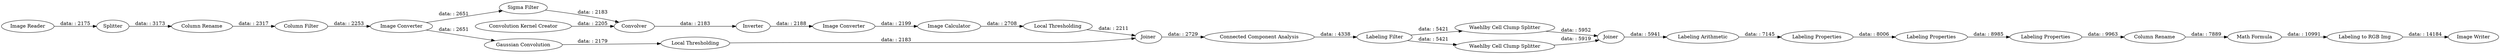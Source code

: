 digraph {
	"-6065555914690283392_118" [label="Image Writer"]
	"-6065555914690283392_101" [label=Splitter]
	"6024185503954846766_92" [label=Inverter]
	"-6065555914690283392_119" [label="Labeling to RGB Img"]
	"-6065555914690283392_96" [label=Joiner]
	"-6065555914690283392_117" [label="Labeling Filter"]
	"-6065555914690283392_110" [label="Column Rename"]
	"-6065555914690283392_105" [label="Column Rename"]
	"-6065555914690283392_88" [label="Image Reader"]
	"-954062593181173092_100" [label="Gaussian Convolution"]
	"-6065555914690283392_99" [label="Image Converter"]
	"1260362763802405328_76" [label="Labeling Properties"]
	"6024185503954846766_116" [label="Image Calculator"]
	"-6065555914690283392_104" [label="Connected Component Analysis"]
	"-6065555914690283392_103" [label=Joiner]
	"-6065555914690283392_95" [label="Column Filter"]
	"6024185503954846766_97" [label="Image Converter"]
	"6024185503954846766_91" [label=Convolver]
	"-6065555914690283392_94" [label="Waehlby Cell Clump Splitter"]
	"6024185503954846766_102" [label="Convolution Kernel Creator"]
	"-6065555914690283392_109" [label="Math Formula"]
	"-6065555914690283392_90" [label="Waehlby Cell Clump Splitter"]
	"-954062593181173092_113" [label="Local Thresholding"]
	"1260362763802405328_80" [label="Labeling Properties"]
	"1260362763802405328_79" [label="Labeling Properties"]
	"6024185503954846766_98" [label="Sigma Filter"]
	"6024185503954846766_93" [label="Local Thresholding"]
	"-6065555914690283392_111" [label="Labeling Arithmetic"]
	"6024185503954846766_93" -> "-6065555914690283392_96" [label="data: : 2211"]
	"-6065555914690283392_99" -> "6024185503954846766_98" [label="data: : 2651"]
	"-6065555914690283392_111" -> "1260362763802405328_79" [label="data: : 7145"]
	"1260362763802405328_80" -> "-6065555914690283392_110" [label="data: : 9963"]
	"-6065555914690283392_101" -> "-6065555914690283392_105" [label="data: : 3173"]
	"6024185503954846766_92" -> "6024185503954846766_97" [label="data: : 2188"]
	"6024185503954846766_98" -> "6024185503954846766_91" [label="data: : 2183"]
	"-6065555914690283392_103" -> "-6065555914690283392_111" [label="data: : 5941"]
	"-6065555914690283392_119" -> "-6065555914690283392_118" [label="data: : 14184"]
	"-6065555914690283392_117" -> "-6065555914690283392_90" [label="data: : 5421"]
	"-6065555914690283392_96" -> "-6065555914690283392_104" [label="data: : 2729"]
	"6024185503954846766_102" -> "6024185503954846766_91" [label="data: : 2205"]
	"-6065555914690283392_104" -> "-6065555914690283392_117" [label="data: : 4338"]
	"-6065555914690283392_110" -> "-6065555914690283392_109" [label="data: : 7889"]
	"-6065555914690283392_99" -> "-954062593181173092_100" [label="data: : 2651"]
	"6024185503954846766_97" -> "6024185503954846766_116" [label="data: : 2199"]
	"-6065555914690283392_117" -> "-6065555914690283392_94" [label="data: : 5421"]
	"6024185503954846766_116" -> "6024185503954846766_93" [label="data: : 2708"]
	"-954062593181173092_100" -> "-954062593181173092_113" [label="data: : 2179"]
	"-6065555914690283392_88" -> "-6065555914690283392_101" [label="data: : 2175"]
	"1260362763802405328_79" -> "1260362763802405328_76" [label="data: : 8006"]
	"-6065555914690283392_94" -> "-6065555914690283392_103" [label="data: : 5952"]
	"6024185503954846766_91" -> "6024185503954846766_92" [label="data: : 2183"]
	"-6065555914690283392_109" -> "-6065555914690283392_119" [label="data: : 10991"]
	"-6065555914690283392_105" -> "-6065555914690283392_95" [label="data: : 2317"]
	"-954062593181173092_113" -> "-6065555914690283392_96" [label="data: : 2183"]
	"-6065555914690283392_95" -> "-6065555914690283392_99" [label="data: : 2253"]
	"-6065555914690283392_90" -> "-6065555914690283392_103" [label="data: : 5919"]
	"1260362763802405328_76" -> "1260362763802405328_80" [label="data: : 8985"]
	rankdir=LR
}
